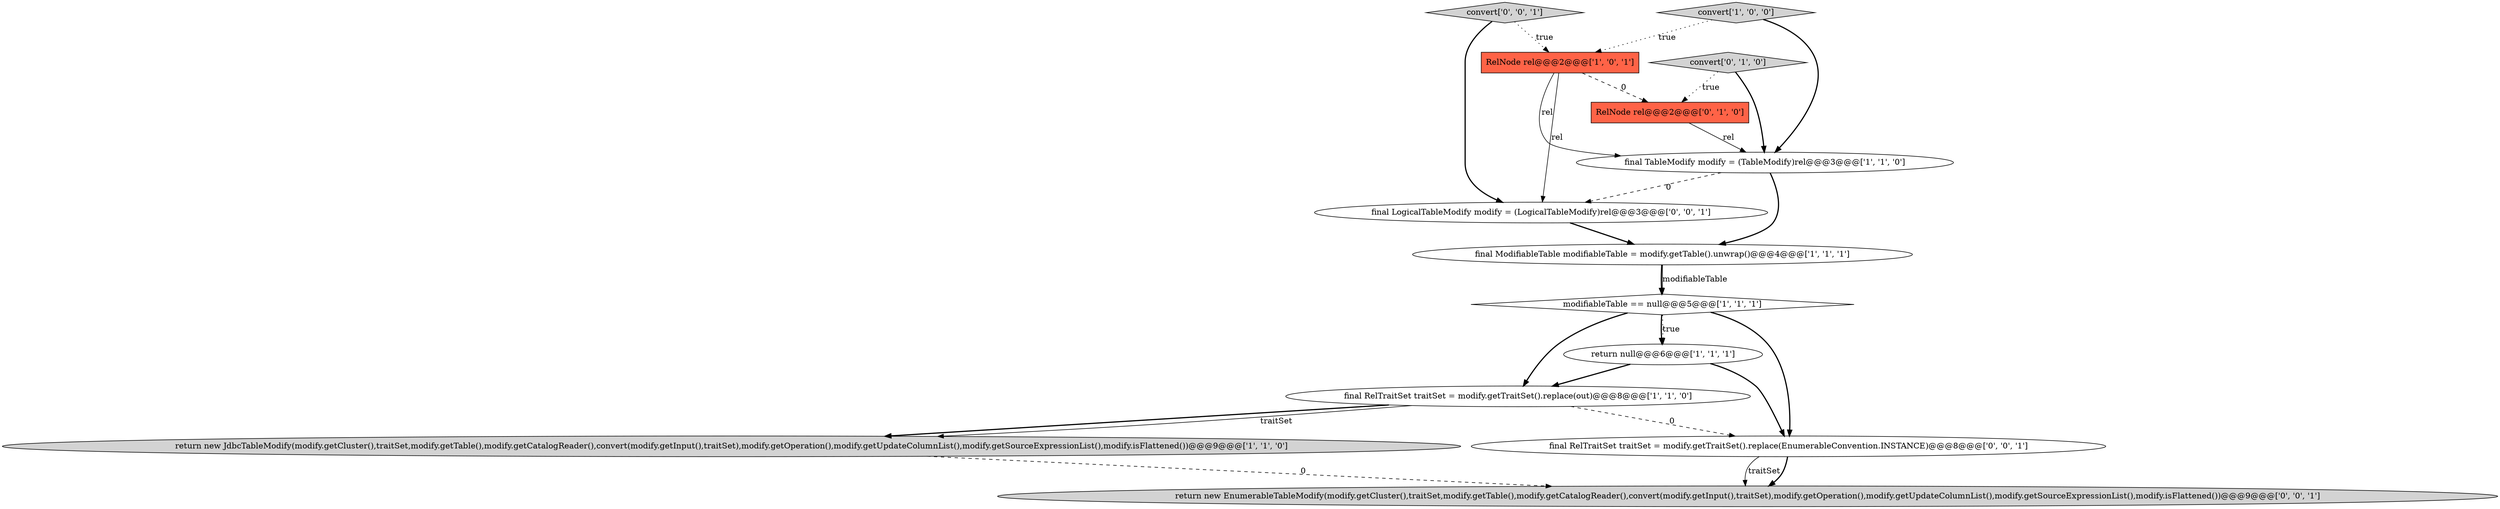 digraph {
6 [style = filled, label = "final ModifiableTable modifiableTable = modify.getTable().unwrap()@@@4@@@['1', '1', '1']", fillcolor = white, shape = ellipse image = "AAA0AAABBB1BBB"];
11 [style = filled, label = "convert['0', '0', '1']", fillcolor = lightgray, shape = diamond image = "AAA0AAABBB3BBB"];
3 [style = filled, label = "modifiableTable == null@@@5@@@['1', '1', '1']", fillcolor = white, shape = diamond image = "AAA0AAABBB1BBB"];
8 [style = filled, label = "RelNode rel@@@2@@@['0', '1', '0']", fillcolor = tomato, shape = box image = "AAA1AAABBB2BBB"];
13 [style = filled, label = "return new EnumerableTableModify(modify.getCluster(),traitSet,modify.getTable(),modify.getCatalogReader(),convert(modify.getInput(),traitSet),modify.getOperation(),modify.getUpdateColumnList(),modify.getSourceExpressionList(),modify.isFlattened())@@@9@@@['0', '0', '1']", fillcolor = lightgray, shape = ellipse image = "AAA0AAABBB3BBB"];
5 [style = filled, label = "RelNode rel@@@2@@@['1', '0', '1']", fillcolor = tomato, shape = box image = "AAA0AAABBB1BBB"];
2 [style = filled, label = "return null@@@6@@@['1', '1', '1']", fillcolor = white, shape = ellipse image = "AAA0AAABBB1BBB"];
0 [style = filled, label = "return new JdbcTableModify(modify.getCluster(),traitSet,modify.getTable(),modify.getCatalogReader(),convert(modify.getInput(),traitSet),modify.getOperation(),modify.getUpdateColumnList(),modify.getSourceExpressionList(),modify.isFlattened())@@@9@@@['1', '1', '0']", fillcolor = lightgray, shape = ellipse image = "AAA0AAABBB1BBB"];
12 [style = filled, label = "final LogicalTableModify modify = (LogicalTableModify)rel@@@3@@@['0', '0', '1']", fillcolor = white, shape = ellipse image = "AAA0AAABBB3BBB"];
4 [style = filled, label = "final TableModify modify = (TableModify)rel@@@3@@@['1', '1', '0']", fillcolor = white, shape = ellipse image = "AAA0AAABBB1BBB"];
7 [style = filled, label = "final RelTraitSet traitSet = modify.getTraitSet().replace(out)@@@8@@@['1', '1', '0']", fillcolor = white, shape = ellipse image = "AAA0AAABBB1BBB"];
10 [style = filled, label = "final RelTraitSet traitSet = modify.getTraitSet().replace(EnumerableConvention.INSTANCE)@@@8@@@['0', '0', '1']", fillcolor = white, shape = ellipse image = "AAA0AAABBB3BBB"];
9 [style = filled, label = "convert['0', '1', '0']", fillcolor = lightgray, shape = diamond image = "AAA0AAABBB2BBB"];
1 [style = filled, label = "convert['1', '0', '0']", fillcolor = lightgray, shape = diamond image = "AAA0AAABBB1BBB"];
8->4 [style = solid, label="rel"];
6->3 [style = bold, label=""];
1->4 [style = bold, label=""];
4->6 [style = bold, label=""];
9->4 [style = bold, label=""];
7->0 [style = bold, label=""];
11->12 [style = bold, label=""];
11->5 [style = dotted, label="true"];
2->10 [style = bold, label=""];
12->6 [style = bold, label=""];
10->13 [style = solid, label="traitSet"];
4->12 [style = dashed, label="0"];
9->8 [style = dotted, label="true"];
3->10 [style = bold, label=""];
5->4 [style = solid, label="rel"];
3->2 [style = bold, label=""];
10->13 [style = bold, label=""];
3->7 [style = bold, label=""];
5->12 [style = solid, label="rel"];
0->13 [style = dashed, label="0"];
5->8 [style = dashed, label="0"];
7->10 [style = dashed, label="0"];
2->7 [style = bold, label=""];
6->3 [style = solid, label="modifiableTable"];
1->5 [style = dotted, label="true"];
3->2 [style = dotted, label="true"];
7->0 [style = solid, label="traitSet"];
}
